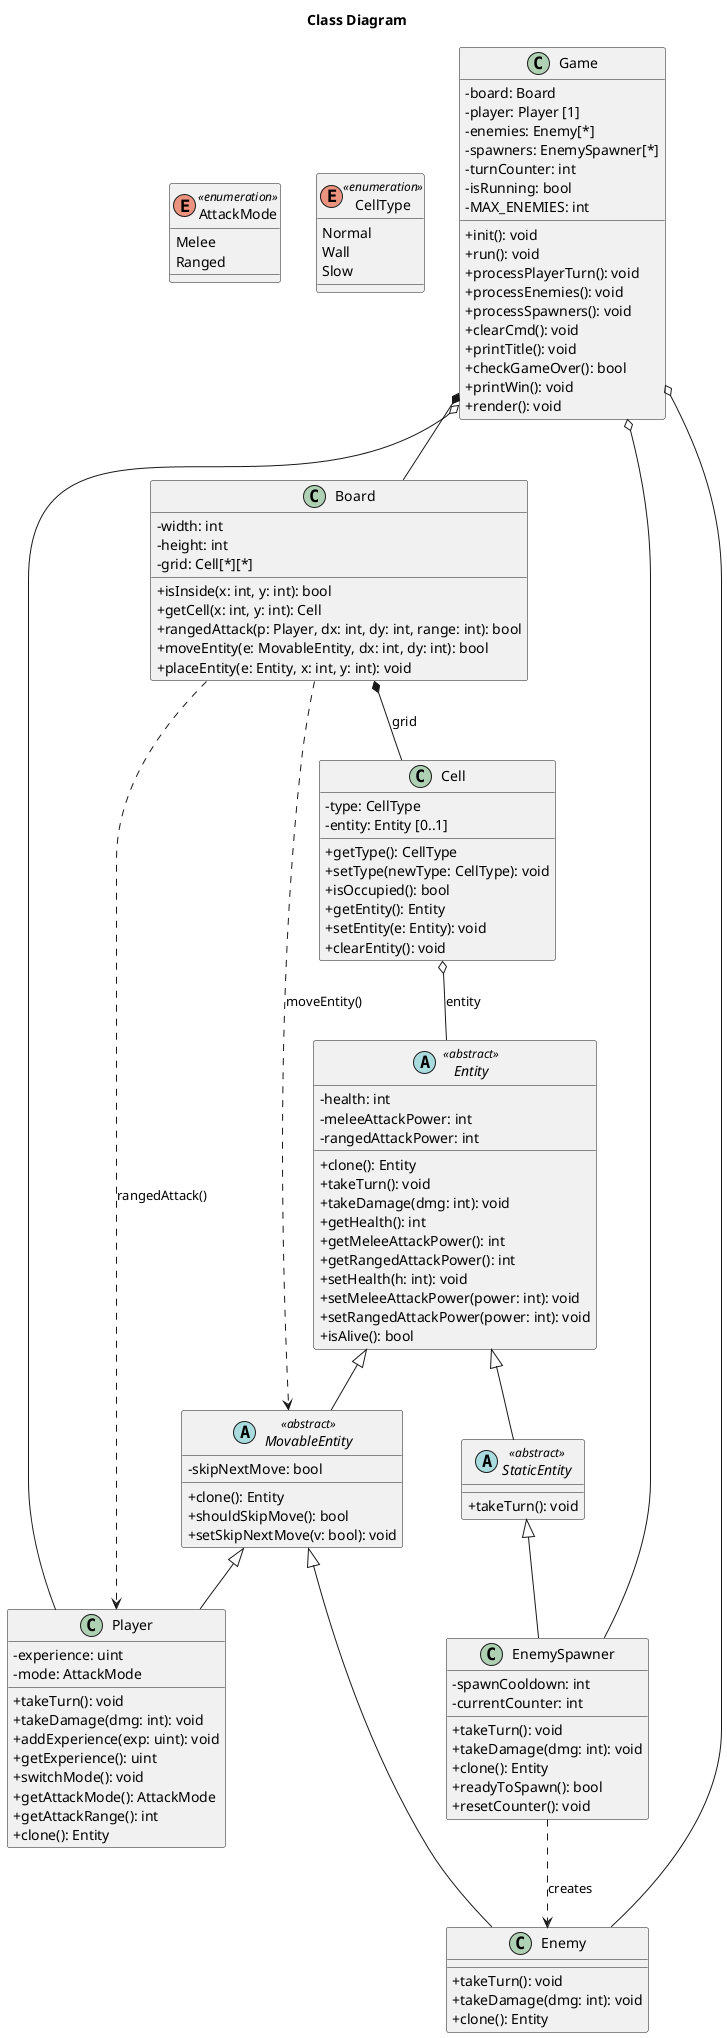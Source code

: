 @startuml UML
title Class Diagram

skinparam shadowing false
skinparam classAttributeIconSize 0

' ================== ENUMS ==================
enum AttackMode <<enumeration>>{
    Melee
    Ranged
}

enum CellType <<enumeration>>{
    Normal
    Wall
    Slow
}

' ================== ABSTRACT CLASSES ==================
abstract class "Entity" <<abstract>> {
    - health: int
    - meleeAttackPower: int
    - rangedAttackPower: int
    + clone(): Entity
    + takeTurn(): void
    + takeDamage(dmg: int): void
    + getHealth(): int
    + getMeleeAttackPower(): int
    + getRangedAttackPower(): int
    + setHealth(h: int): void
    + setMeleeAttackPower(power: int): void
    + setRangedAttackPower(power: int): void
    + isAlive(): bool
}

abstract class "MovableEntity" <<abstract>> {
    - skipNextMove: bool
    + clone(): Entity
    + shouldSkipMove(): bool
    + setSkipNextMove(v: bool): void
}

abstract class "StaticEntity" <<abstract>> {
    + takeTurn(): void
}

"Entity" <|-- "MovableEntity"
"Entity" <|-- "StaticEntity"

' ================== DERIVED CLASSES ==================
class "Player" {
    - experience: uint
    - mode: AttackMode
    + takeTurn(): void
    + takeDamage(dmg: int): void
    + addExperience(exp: uint): void
    + getExperience(): uint
    + switchMode(): void
    + getAttackMode(): AttackMode
    + getAttackRange(): int
    + clone(): Entity
}

class "Enemy" {
    + takeTurn(): void
    + takeDamage(dmg: int): void
    + clone(): Entity
}

class "EnemySpawner" {
    - spawnCooldown: int
    - currentCounter: int
    + takeTurn(): void
    + takeDamage(dmg: int): void
    + clone(): Entity
    + readyToSpawn(): bool
    + resetCounter(): void
}

"MovableEntity" <|-- "Player"
"MovableEntity" <|-- "Enemy"
"StaticEntity" <|-- "EnemySpawner"

' ================== FIELD CLASSES ==================
class "Cell" {
    - type: CellType
    - entity: Entity [0..1]
    + getType(): CellType
    + setType(newType: CellType): void
    + isOccupied(): bool
    + getEntity(): Entity
    + setEntity(e: Entity): void
    + clearEntity(): void
}

class "Board" {
    - width: int
    - height: int
    - grid: Cell[*][*]
    + isInside(x: int, y: int): bool
    + getCell(x: int, y: int): Cell
    + rangedAttack(p: Player, dx: int, dy: int, range: int): bool
    + moveEntity(e: MovableEntity, dx: int, dy: int): bool
    + placeEntity(e: Entity, x: int, y: int): void
}

class "Game" {
    - board: Board
    - player: Player [1]
    - enemies: Enemy[*]
    - spawners: EnemySpawner[*]
    - turnCounter: int
    - isRunning: bool
    - MAX_ENEMIES: int
    + init(): void
    + run(): void
    + processPlayerTurn(): void
    + processEnemies(): void
    + processSpawners(): void
    + clearCmd(): void
    + printTitle(): void
    + checkGameOver(): bool
    + printWin(): void
    + render(): void
}

' ================== RELATIONSHIPS ==================
"Board" *-- "Cell" : grid
"Cell" o-- "Entity" : entity
"Game" *-- "Board"
"Game" o-- "Player"
"Game" o-- "Enemy"
"Game" o-- "EnemySpawner"
"EnemySpawner" ..> "Enemy" : creates
"Board" ..> "Player" : rangedAttack()
"Board" ..> "MovableEntity" : moveEntity()

@enduml
